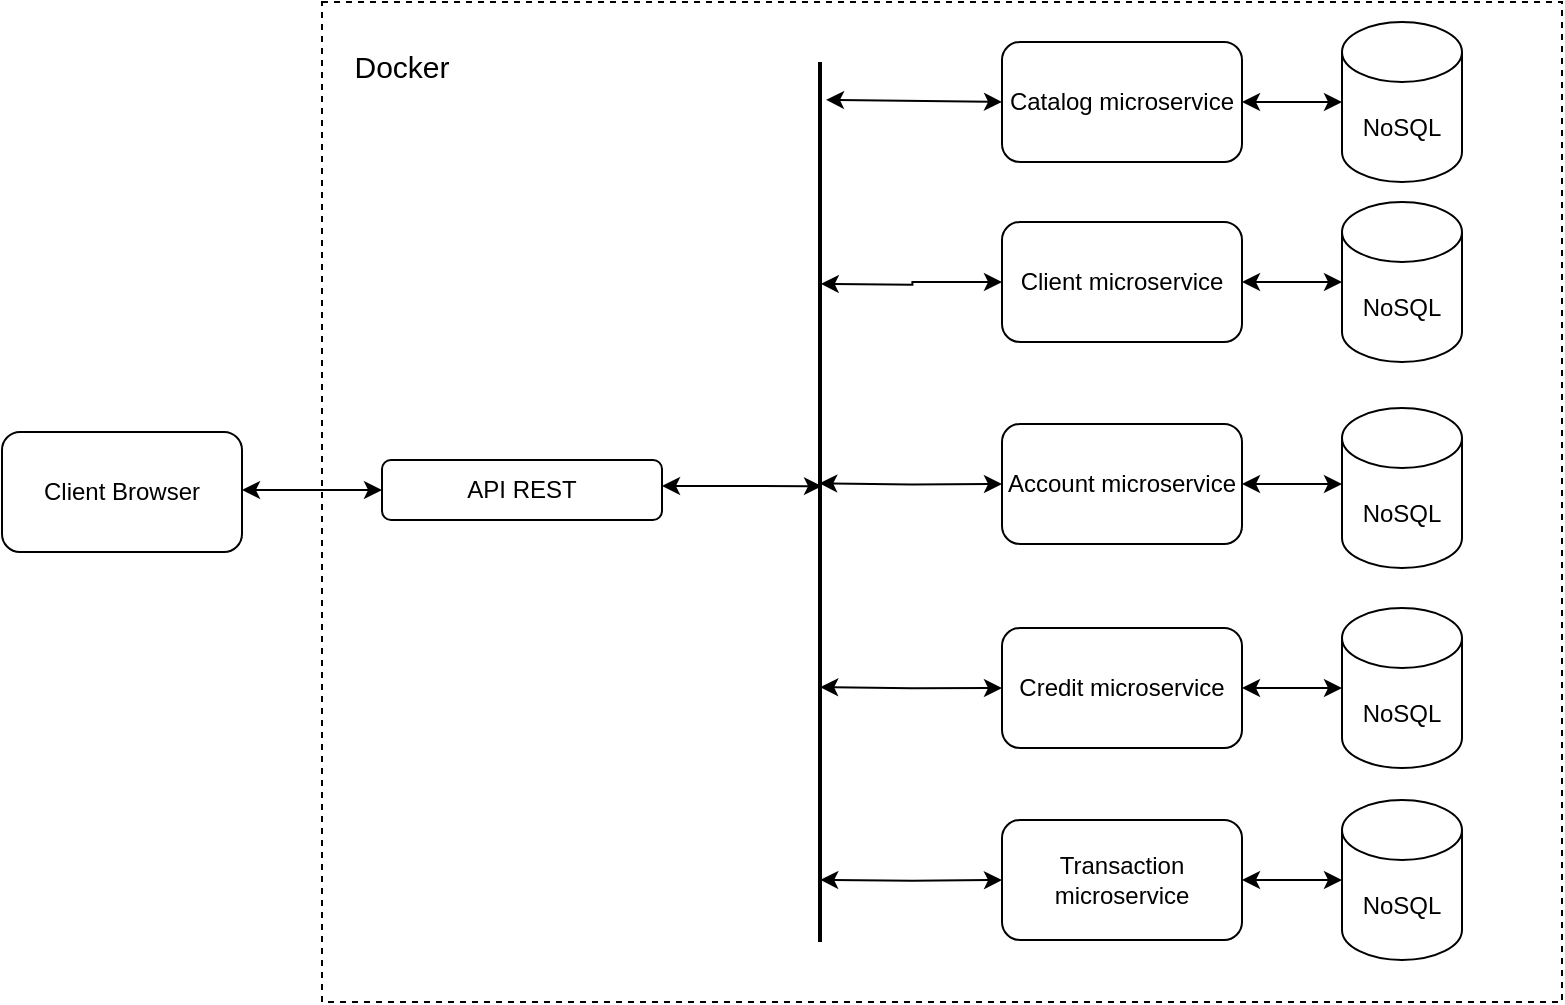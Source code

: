 <mxfile version="17.0.0" type="device"><diagram id="VE9nZXf2EHBD1UpdgWDd" name="Page-1"><mxGraphModel dx="1021" dy="567" grid="1" gridSize="10" guides="1" tooltips="1" connect="1" arrows="1" fold="1" page="1" pageScale="1" pageWidth="827" pageHeight="1169" math="0" shadow="0"><root><mxCell id="0"/><mxCell id="1" parent="0"/><mxCell id="KaniWL3ulvuchafURVcQ-1" value="" style="rounded=0;whiteSpace=wrap;html=1;dashed=1;" vertex="1" parent="1"><mxGeometry x="170" y="10" width="620" height="500" as="geometry"/></mxCell><mxCell id="LG7cIr9CHu4_LBGReofi-1" value="Client microservice" style="rounded=1;whiteSpace=wrap;html=1;" parent="1" vertex="1"><mxGeometry x="510" y="120" width="120" height="60" as="geometry"/></mxCell><mxCell id="LG7cIr9CHu4_LBGReofi-2" value="Account microservice" style="rounded=1;whiteSpace=wrap;html=1;" parent="1" vertex="1"><mxGeometry x="510" y="221" width="120" height="60" as="geometry"/></mxCell><mxCell id="LG7cIr9CHu4_LBGReofi-3" value="Credit microservice" style="rounded=1;whiteSpace=wrap;html=1;" parent="1" vertex="1"><mxGeometry x="510" y="323" width="120" height="60" as="geometry"/></mxCell><mxCell id="LG7cIr9CHu4_LBGReofi-4" value="Transaction microservice" style="rounded=1;whiteSpace=wrap;html=1;" parent="1" vertex="1"><mxGeometry x="510" y="419" width="120" height="60" as="geometry"/></mxCell><mxCell id="LG7cIr9CHu4_LBGReofi-9" style="edgeStyle=orthogonalEdgeStyle;rounded=0;orthogonalLoop=1;jettySize=auto;html=1;entryX=0;entryY=0.5;entryDx=0;entryDy=0;exitX=0.03;exitY=0.462;exitDx=0;exitDy=0;exitPerimeter=0;startArrow=classic;startFill=1;" parent="1" target="LG7cIr9CHu4_LBGReofi-1" edge="1"><mxGeometry relative="1" as="geometry"><mxPoint x="419.38" y="150.9" as="sourcePoint"/><Array as="points"/></mxGeometry></mxCell><mxCell id="LG7cIr9CHu4_LBGReofi-19" style="edgeStyle=orthogonalEdgeStyle;rounded=0;orthogonalLoop=1;jettySize=auto;html=1;exitX=0.499;exitY=0.49;exitDx=0;exitDy=0;exitPerimeter=0;startArrow=classic;startFill=1;" parent="1" target="LG7cIr9CHu4_LBGReofi-3" edge="1"><mxGeometry relative="1" as="geometry"><mxPoint x="419.1" y="352.57" as="sourcePoint"/></mxGeometry></mxCell><mxCell id="LG7cIr9CHu4_LBGReofi-20" style="edgeStyle=orthogonalEdgeStyle;rounded=0;orthogonalLoop=1;jettySize=auto;html=1;entryX=0;entryY=0.5;entryDx=0;entryDy=0;exitX=0.723;exitY=0.49;exitDx=0;exitDy=0;exitPerimeter=0;startArrow=classic;startFill=1;" parent="1" target="LG7cIr9CHu4_LBGReofi-4" edge="1"><mxGeometry relative="1" as="geometry"><mxPoint x="419.1" y="448.89" as="sourcePoint"/><Array as="points"/></mxGeometry></mxCell><mxCell id="LG7cIr9CHu4_LBGReofi-13" style="edgeStyle=orthogonalEdgeStyle;rounded=0;orthogonalLoop=1;jettySize=auto;html=1;entryX=0;entryY=0.5;entryDx=0;entryDy=0;exitX=0.262;exitY=0.538;exitDx=0;exitDy=0;exitPerimeter=0;startArrow=classic;startFill=1;" parent="1" target="LG7cIr9CHu4_LBGReofi-2" edge="1"><mxGeometry relative="1" as="geometry"><mxPoint x="418.62" y="250.66" as="sourcePoint"/><mxPoint x="430" y="251" as="targetPoint"/><Array as="points"/></mxGeometry></mxCell><mxCell id="LG7cIr9CHu4_LBGReofi-22" value="NoSQL" style="shape=cylinder3;whiteSpace=wrap;html=1;boundedLbl=1;backgroundOutline=1;size=15;" parent="1" vertex="1"><mxGeometry x="680" y="110" width="60" height="80" as="geometry"/></mxCell><mxCell id="LG7cIr9CHu4_LBGReofi-23" value="" style="endArrow=classic;html=1;rounded=0;entryX=0;entryY=0.5;entryDx=0;entryDy=0;entryPerimeter=0;exitX=1;exitY=0.5;exitDx=0;exitDy=0;startArrow=classic;startFill=1;" parent="1" source="LG7cIr9CHu4_LBGReofi-1" target="LG7cIr9CHu4_LBGReofi-22" edge="1"><mxGeometry width="50" height="50" relative="1" as="geometry"><mxPoint x="390" y="300" as="sourcePoint"/><mxPoint x="440" y="250" as="targetPoint"/></mxGeometry></mxCell><mxCell id="LG7cIr9CHu4_LBGReofi-25" value="&lt;span&gt;NoSQL&lt;/span&gt;" style="shape=cylinder3;whiteSpace=wrap;html=1;boundedLbl=1;backgroundOutline=1;size=15;" parent="1" vertex="1"><mxGeometry x="680" y="213" width="60" height="80" as="geometry"/></mxCell><mxCell id="LG7cIr9CHu4_LBGReofi-26" value="&lt;span&gt;NoSQL&lt;/span&gt;" style="shape=cylinder3;whiteSpace=wrap;html=1;boundedLbl=1;backgroundOutline=1;size=15;" parent="1" vertex="1"><mxGeometry x="680" y="313" width="60" height="80" as="geometry"/></mxCell><mxCell id="LG7cIr9CHu4_LBGReofi-27" value="&lt;span&gt;NoSQL&lt;/span&gt;" style="shape=cylinder3;whiteSpace=wrap;html=1;boundedLbl=1;backgroundOutline=1;size=15;" parent="1" vertex="1"><mxGeometry x="680" y="409" width="60" height="80" as="geometry"/></mxCell><mxCell id="LG7cIr9CHu4_LBGReofi-29" value="" style="endArrow=classic;html=1;rounded=0;entryX=0;entryY=0.5;entryDx=0;entryDy=0;entryPerimeter=0;exitX=1;exitY=0.5;exitDx=0;exitDy=0;startArrow=classic;startFill=1;" parent="1" source="LG7cIr9CHu4_LBGReofi-2" edge="1"><mxGeometry width="50" height="50" relative="1" as="geometry"><mxPoint x="390" y="161" as="sourcePoint"/><mxPoint x="680" y="251" as="targetPoint"/></mxGeometry></mxCell><mxCell id="LG7cIr9CHu4_LBGReofi-30" value="" style="endArrow=classic;html=1;rounded=0;entryX=0;entryY=0.5;entryDx=0;entryDy=0;entryPerimeter=0;exitX=1;exitY=0.5;exitDx=0;exitDy=0;startArrow=classic;startFill=1;" parent="1" source="LG7cIr9CHu4_LBGReofi-3" target="LG7cIr9CHu4_LBGReofi-26" edge="1"><mxGeometry width="50" height="50" relative="1" as="geometry"><mxPoint x="640" y="278" as="sourcePoint"/><mxPoint x="690" y="278" as="targetPoint"/></mxGeometry></mxCell><mxCell id="LG7cIr9CHu4_LBGReofi-31" value="" style="endArrow=classic;html=1;rounded=0;entryX=0;entryY=0.5;entryDx=0;entryDy=0;entryPerimeter=0;exitX=1;exitY=0.5;exitDx=0;exitDy=0;startArrow=classic;startFill=1;" parent="1" source="LG7cIr9CHu4_LBGReofi-4" target="LG7cIr9CHu4_LBGReofi-27" edge="1"><mxGeometry width="50" height="50" relative="1" as="geometry"><mxPoint x="640" y="374" as="sourcePoint"/><mxPoint x="690" y="374" as="targetPoint"/></mxGeometry></mxCell><mxCell id="LG7cIr9CHu4_LBGReofi-33" value="API REST" style="rounded=1;whiteSpace=wrap;html=1;" parent="1" vertex="1"><mxGeometry x="200" y="239" width="140" height="30" as="geometry"/></mxCell><mxCell id="LG7cIr9CHu4_LBGReofi-34" value="" style="endArrow=classic;startArrow=classic;html=1;rounded=0;exitX=1;exitY=0.5;exitDx=0;exitDy=0;entryX=0.482;entryY=0.4;entryDx=0;entryDy=0;entryPerimeter=0;" parent="1" target="LG7cIr9CHu4_LBGReofi-40" edge="1"><mxGeometry width="50" height="50" relative="1" as="geometry"><mxPoint x="340" y="251.99" as="sourcePoint"/><mxPoint x="418" y="254.01" as="targetPoint"/><Array as="points"/></mxGeometry></mxCell><mxCell id="LG7cIr9CHu4_LBGReofi-35" value="Client Browser" style="rounded=1;whiteSpace=wrap;html=1;" parent="1" vertex="1"><mxGeometry x="10" y="225" width="120" height="60" as="geometry"/></mxCell><mxCell id="LG7cIr9CHu4_LBGReofi-36" value="" style="endArrow=classic;startArrow=classic;html=1;rounded=0;exitX=1;exitY=0.5;exitDx=0;exitDy=0;entryX=0;entryY=0.5;entryDx=0;entryDy=0;" parent="1" target="LG7cIr9CHu4_LBGReofi-33" edge="1"><mxGeometry width="50" height="50" relative="1" as="geometry"><mxPoint x="130" y="254" as="sourcePoint"/><mxPoint x="190" y="250" as="targetPoint"/></mxGeometry></mxCell><mxCell id="LG7cIr9CHu4_LBGReofi-37" value="Catalog microservice" style="rounded=1;whiteSpace=wrap;html=1;" parent="1" vertex="1"><mxGeometry x="510" y="30" width="120" height="60" as="geometry"/></mxCell><mxCell id="LG7cIr9CHu4_LBGReofi-38" value="&lt;span&gt;NoSQL&lt;/span&gt;" style="shape=cylinder3;whiteSpace=wrap;html=1;boundedLbl=1;backgroundOutline=1;size=15;" parent="1" vertex="1"><mxGeometry x="680" y="20" width="60" height="80" as="geometry"/></mxCell><mxCell id="LG7cIr9CHu4_LBGReofi-39" value="" style="endArrow=classic;html=1;rounded=0;entryX=0;entryY=0.5;entryDx=0;entryDy=0;entryPerimeter=0;exitX=1;exitY=0.5;exitDx=0;exitDy=0;startArrow=classic;startFill=1;" parent="1" source="LG7cIr9CHu4_LBGReofi-37" target="LG7cIr9CHu4_LBGReofi-38" edge="1"><mxGeometry width="50" height="50" relative="1" as="geometry"><mxPoint x="640" y="-20" as="sourcePoint"/><mxPoint x="690" y="-20" as="targetPoint"/></mxGeometry></mxCell><mxCell id="LG7cIr9CHu4_LBGReofi-40" value="" style="line;strokeWidth=2;direction=south;html=1;" parent="1" vertex="1"><mxGeometry x="414" y="40" width="10" height="440" as="geometry"/></mxCell><mxCell id="LG7cIr9CHu4_LBGReofi-42" value="" style="endArrow=classic;html=1;rounded=0;exitX=0.043;exitY=0.2;exitDx=0;exitDy=0;exitPerimeter=0;startArrow=classic;startFill=1;" parent="1" source="LG7cIr9CHu4_LBGReofi-40" edge="1"><mxGeometry width="50" height="50" relative="1" as="geometry"><mxPoint x="460" y="110" as="sourcePoint"/><mxPoint x="510" y="60" as="targetPoint"/></mxGeometry></mxCell><mxCell id="KaniWL3ulvuchafURVcQ-2" value="&lt;font style=&quot;font-size: 15px&quot;&gt;Docker&lt;/font&gt;" style="text;html=1;strokeColor=none;fillColor=none;align=center;verticalAlign=middle;whiteSpace=wrap;rounded=0;dashed=1;" vertex="1" parent="1"><mxGeometry x="180" y="27" width="60" height="30" as="geometry"/></mxCell></root></mxGraphModel></diagram></mxfile>
